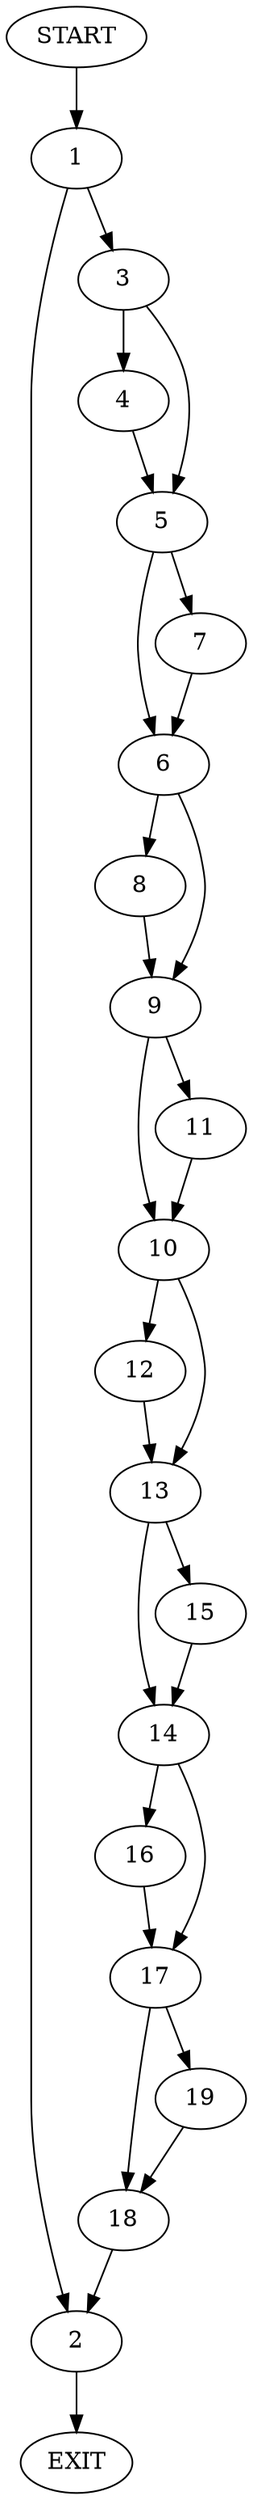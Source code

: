 digraph {
0 [label="START"]
20 [label="EXIT"]
0 -> 1
1 -> 2
1 -> 3
3 -> 4
3 -> 5
2 -> 20
4 -> 5
5 -> 6
5 -> 7
7 -> 6
6 -> 8
6 -> 9
8 -> 9
9 -> 10
9 -> 11
10 -> 12
10 -> 13
11 -> 10
12 -> 13
13 -> 14
13 -> 15
15 -> 14
14 -> 16
14 -> 17
16 -> 17
17 -> 18
17 -> 19
19 -> 18
18 -> 2
}
